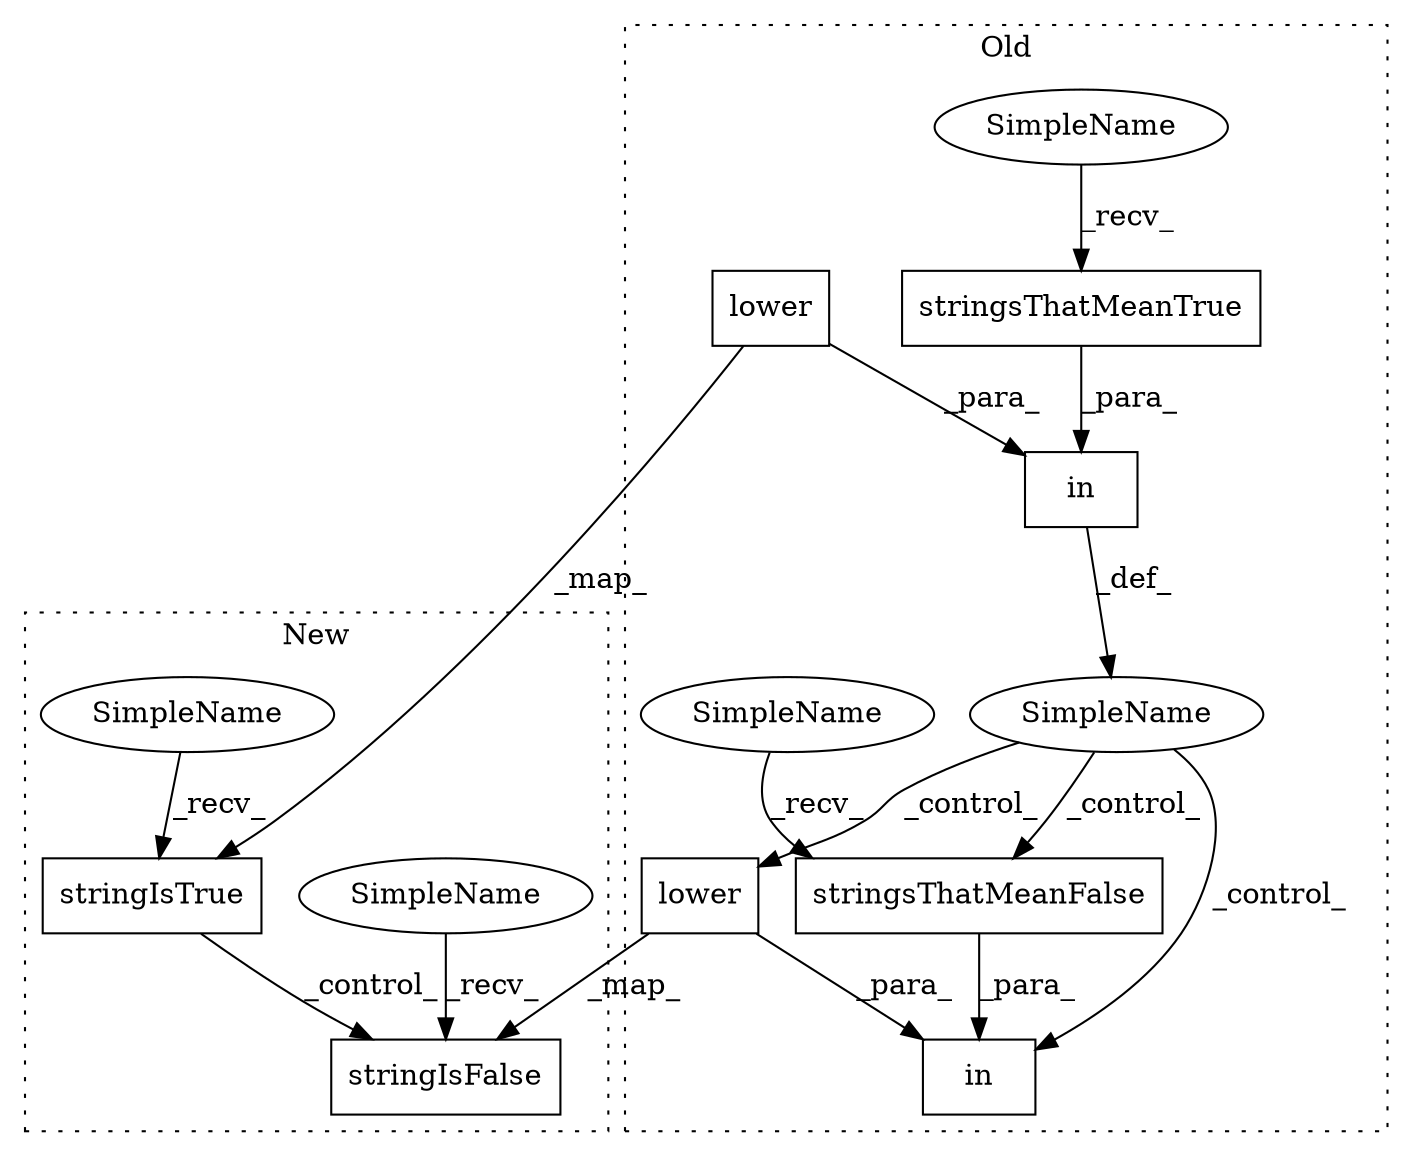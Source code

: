 digraph G {
subgraph cluster0 {
1 [label="lower" a="32" s="31022" l="7" shape="box"];
3 [label="in" a="105" s="30994" l="66" shape="box"];
4 [label="stringsThatMeanTrue" a="32" s="31039" l="21" shape="box"];
6 [label="lower" a="32" s="31174" l="7" shape="box"];
7 [label="in" a="105" s="31146" l="67" shape="box"];
8 [label="SimpleName" a="42" s="" l="" shape="ellipse"];
9 [label="stringsThatMeanFalse" a="32" s="31191" l="22" shape="box"];
10 [label="SimpleName" a="42" s="31185" l="5" shape="ellipse"];
11 [label="SimpleName" a="42" s="31033" l="5" shape="ellipse"];
label = "Old";
style="dotted";
}
subgraph cluster1 {
2 [label="stringIsTrue" a="32" s="30992,31032" l="13,1" shape="box"];
5 [label="stringIsFalse" a="32" s="31117,31158" l="14,1" shape="box"];
12 [label="SimpleName" a="42" s="31111" l="5" shape="ellipse"];
13 [label="SimpleName" a="42" s="30986" l="5" shape="ellipse"];
label = "New";
style="dotted";
}
1 -> 3 [label="_para_"];
1 -> 2 [label="_map_"];
2 -> 5 [label="_control_"];
3 -> 8 [label="_def_"];
4 -> 3 [label="_para_"];
6 -> 7 [label="_para_"];
6 -> 5 [label="_map_"];
8 -> 9 [label="_control_"];
8 -> 6 [label="_control_"];
8 -> 7 [label="_control_"];
9 -> 7 [label="_para_"];
10 -> 9 [label="_recv_"];
11 -> 4 [label="_recv_"];
12 -> 5 [label="_recv_"];
13 -> 2 [label="_recv_"];
}